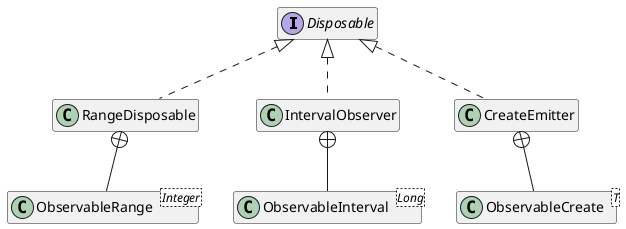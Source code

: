 @startuml
hide members
interface Disposable

class ObservableRange<Integer>
class ObservableInterval<Long>
class ObservableCreate<T>

RangeDisposable +-- ObservableRange
IntervalObserver +-- ObservableInterval
CreateEmitter +-- ObservableCreate

Disposable <|.. RangeDisposable
Disposable <|.. IntervalObserver
Disposable <|.. CreateEmitter

@enduml
